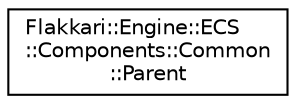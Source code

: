 digraph "Graphical Class Hierarchy"
{
 // LATEX_PDF_SIZE
  edge [fontname="Helvetica",fontsize="10",labelfontname="Helvetica",labelfontsize="10"];
  node [fontname="Helvetica",fontsize="10",shape=record];
  rankdir="LR";
  Node0 [label="Flakkari::Engine::ECS\l::Components::Common\l::Parent",height=0.2,width=0.4,color="black", fillcolor="white", style="filled",URL="$d4/dd0/structFlakkari_1_1Engine_1_1ECS_1_1Components_1_1Common_1_1Parent.html",tooltip="Parent component for ECS entities that have a parent entity attached to them."];
}

